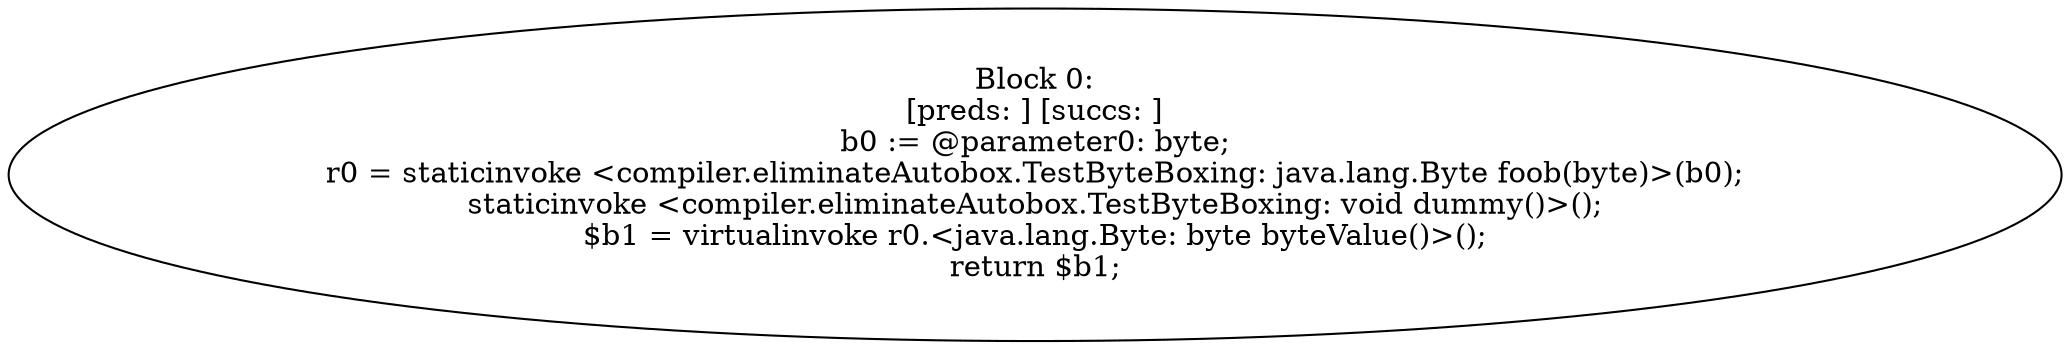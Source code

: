 digraph "unitGraph" {
    "Block 0:
[preds: ] [succs: ]
b0 := @parameter0: byte;
r0 = staticinvoke <compiler.eliminateAutobox.TestByteBoxing: java.lang.Byte foob(byte)>(b0);
staticinvoke <compiler.eliminateAutobox.TestByteBoxing: void dummy()>();
$b1 = virtualinvoke r0.<java.lang.Byte: byte byteValue()>();
return $b1;
"
}
